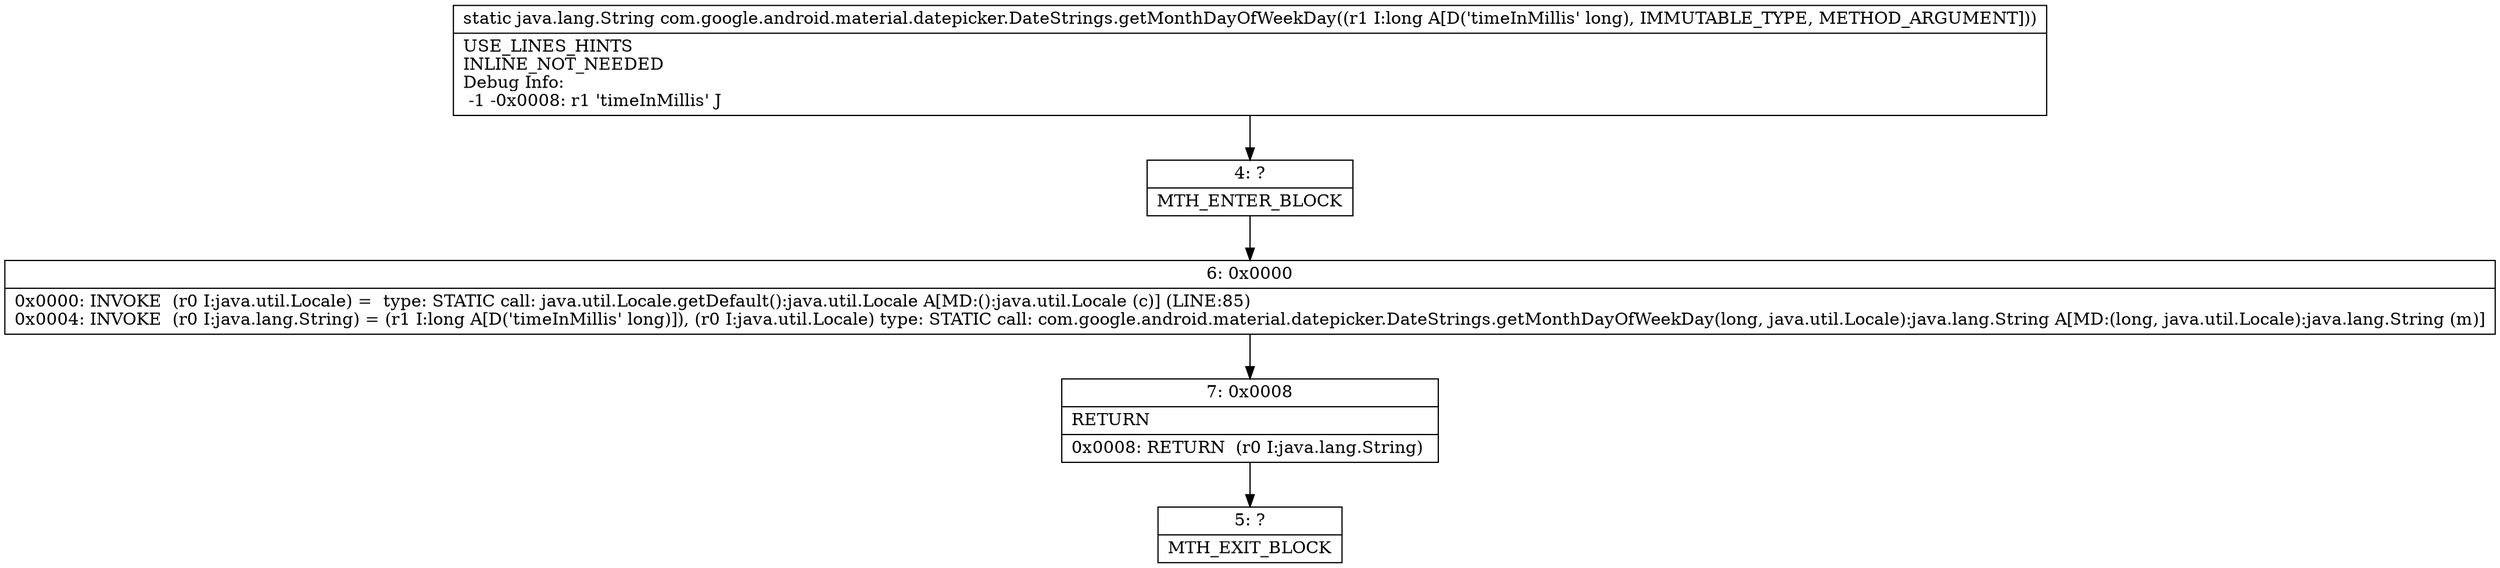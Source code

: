 digraph "CFG forcom.google.android.material.datepicker.DateStrings.getMonthDayOfWeekDay(J)Ljava\/lang\/String;" {
Node_4 [shape=record,label="{4\:\ ?|MTH_ENTER_BLOCK\l}"];
Node_6 [shape=record,label="{6\:\ 0x0000|0x0000: INVOKE  (r0 I:java.util.Locale) =  type: STATIC call: java.util.Locale.getDefault():java.util.Locale A[MD:():java.util.Locale (c)] (LINE:85)\l0x0004: INVOKE  (r0 I:java.lang.String) = (r1 I:long A[D('timeInMillis' long)]), (r0 I:java.util.Locale) type: STATIC call: com.google.android.material.datepicker.DateStrings.getMonthDayOfWeekDay(long, java.util.Locale):java.lang.String A[MD:(long, java.util.Locale):java.lang.String (m)]\l}"];
Node_7 [shape=record,label="{7\:\ 0x0008|RETURN\l|0x0008: RETURN  (r0 I:java.lang.String) \l}"];
Node_5 [shape=record,label="{5\:\ ?|MTH_EXIT_BLOCK\l}"];
MethodNode[shape=record,label="{static java.lang.String com.google.android.material.datepicker.DateStrings.getMonthDayOfWeekDay((r1 I:long A[D('timeInMillis' long), IMMUTABLE_TYPE, METHOD_ARGUMENT]))  | USE_LINES_HINTS\lINLINE_NOT_NEEDED\lDebug Info:\l  \-1 \-0x0008: r1 'timeInMillis' J\l}"];
MethodNode -> Node_4;Node_4 -> Node_6;
Node_6 -> Node_7;
Node_7 -> Node_5;
}

